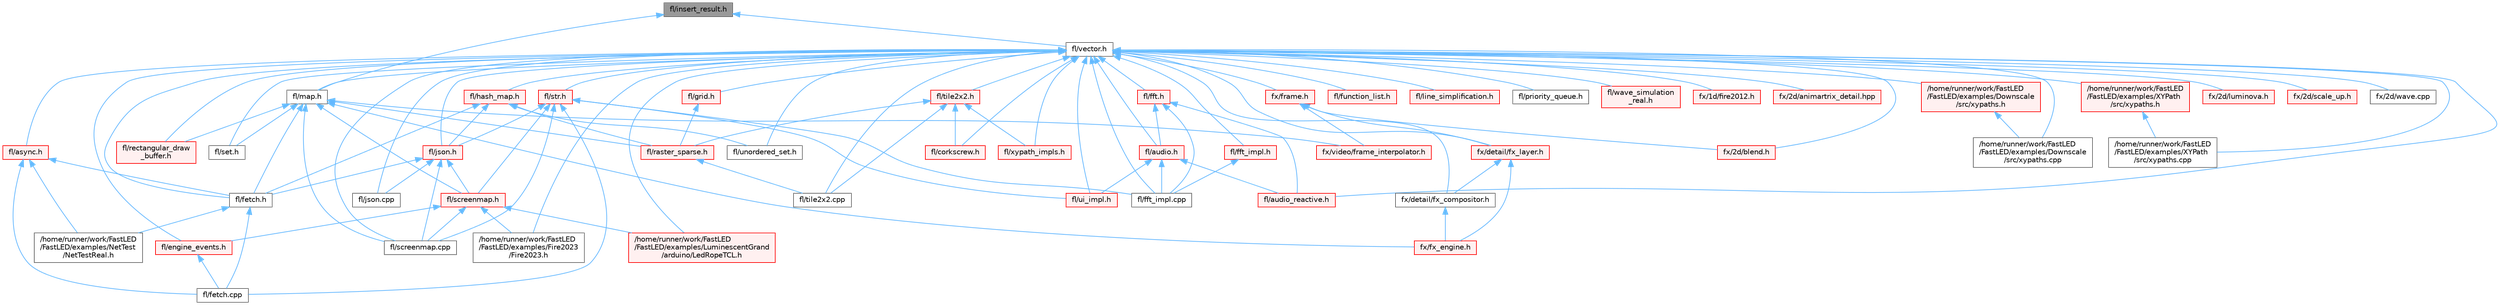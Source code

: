digraph "fl/insert_result.h"
{
 // INTERACTIVE_SVG=YES
 // LATEX_PDF_SIZE
  bgcolor="transparent";
  edge [fontname=Helvetica,fontsize=10,labelfontname=Helvetica,labelfontsize=10];
  node [fontname=Helvetica,fontsize=10,shape=box,height=0.2,width=0.4];
  Node1 [id="Node000001",label="fl/insert_result.h",height=0.2,width=0.4,color="gray40", fillcolor="grey60", style="filled", fontcolor="black",tooltip=" "];
  Node1 -> Node2 [id="edge1_Node000001_Node000002",dir="back",color="steelblue1",style="solid",tooltip=" "];
  Node2 [id="Node000002",label="fl/map.h",height=0.2,width=0.4,color="grey40", fillcolor="white", style="filled",URL="$dc/db7/map_8h.html",tooltip=" "];
  Node2 -> Node3 [id="edge2_Node000002_Node000003",dir="back",color="steelblue1",style="solid",tooltip=" "];
  Node3 [id="Node000003",label="fl/fetch.h",height=0.2,width=0.4,color="grey40", fillcolor="white", style="filled",URL="$d6/d6a/fetch_8h.html",tooltip="Unified HTTP fetch API for FastLED (cross-platform)"];
  Node3 -> Node4 [id="edge3_Node000003_Node000004",dir="back",color="steelblue1",style="solid",tooltip=" "];
  Node4 [id="Node000004",label="/home/runner/work/FastLED\l/FastLED/examples/NetTest\l/NetTestReal.h",height=0.2,width=0.4,color="grey40", fillcolor="white", style="filled",URL="$d5/dec/_net_test_real_8h.html",tooltip=" "];
  Node3 -> Node5 [id="edge4_Node000003_Node000005",dir="back",color="steelblue1",style="solid",tooltip=" "];
  Node5 [id="Node000005",label="fl/fetch.cpp",height=0.2,width=0.4,color="grey40", fillcolor="white", style="filled",URL="$d9/ddd/fetch_8cpp.html",tooltip=" "];
  Node2 -> Node6 [id="edge5_Node000002_Node000006",dir="back",color="steelblue1",style="solid",tooltip=" "];
  Node6 [id="Node000006",label="fl/raster_sparse.h",height=0.2,width=0.4,color="red", fillcolor="#FFF0F0", style="filled",URL="$d4/df9/raster__sparse_8h.html",tooltip=" "];
  Node6 -> Node17 [id="edge6_Node000006_Node000017",dir="back",color="steelblue1",style="solid",tooltip=" "];
  Node17 [id="Node000017",label="fl/tile2x2.cpp",height=0.2,width=0.4,color="grey40", fillcolor="white", style="filled",URL="$db/d15/tile2x2_8cpp.html",tooltip=" "];
  Node2 -> Node21 [id="edge7_Node000002_Node000021",dir="back",color="steelblue1",style="solid",tooltip=" "];
  Node21 [id="Node000021",label="fl/rectangular_draw\l_buffer.h",height=0.2,width=0.4,color="red", fillcolor="#FFF0F0", style="filled",URL="$d9/df3/rectangular__draw__buffer_8h.html",tooltip=" "];
  Node2 -> Node23 [id="edge8_Node000002_Node000023",dir="back",color="steelblue1",style="solid",tooltip=" "];
  Node23 [id="Node000023",label="fl/screenmap.cpp",height=0.2,width=0.4,color="grey40", fillcolor="white", style="filled",URL="$d9/d6f/screenmap_8cpp.html",tooltip=" "];
  Node2 -> Node24 [id="edge9_Node000002_Node000024",dir="back",color="steelblue1",style="solid",tooltip=" "];
  Node24 [id="Node000024",label="fl/screenmap.h",height=0.2,width=0.4,color="red", fillcolor="#FFF0F0", style="filled",URL="$d7/d97/screenmap_8h.html",tooltip=" "];
  Node24 -> Node28 [id="edge10_Node000024_Node000028",dir="back",color="steelblue1",style="solid",tooltip=" "];
  Node28 [id="Node000028",label="/home/runner/work/FastLED\l/FastLED/examples/Fire2023\l/Fire2023.h",height=0.2,width=0.4,color="grey40", fillcolor="white", style="filled",URL="$de/d71/_fire2023_8h.html",tooltip=" "];
  Node24 -> Node35 [id="edge11_Node000024_Node000035",dir="back",color="steelblue1",style="solid",tooltip=" "];
  Node35 [id="Node000035",label="/home/runner/work/FastLED\l/FastLED/examples/LuminescentGrand\l/arduino/LedRopeTCL.h",height=0.2,width=0.4,color="red", fillcolor="#FFF0F0", style="filled",URL="$d9/d7e/_led_rope_t_c_l_8h.html",tooltip=" "];
  Node24 -> Node173 [id="edge12_Node000024_Node000173",dir="back",color="steelblue1",style="solid",tooltip=" "];
  Node173 [id="Node000173",label="fl/engine_events.h",height=0.2,width=0.4,color="red", fillcolor="#FFF0F0", style="filled",URL="$db/dc0/engine__events_8h.html",tooltip=" "];
  Node173 -> Node5 [id="edge13_Node000173_Node000005",dir="back",color="steelblue1",style="solid",tooltip=" "];
  Node24 -> Node23 [id="edge14_Node000024_Node000023",dir="back",color="steelblue1",style="solid",tooltip=" "];
  Node2 -> Node194 [id="edge15_Node000002_Node000194",dir="back",color="steelblue1",style="solid",tooltip=" "];
  Node194 [id="Node000194",label="fl/set.h",height=0.2,width=0.4,color="grey40", fillcolor="white", style="filled",URL="$d4/d13/set_8h.html",tooltip=" "];
  Node2 -> Node179 [id="edge16_Node000002_Node000179",dir="back",color="steelblue1",style="solid",tooltip=" "];
  Node179 [id="Node000179",label="fx/fx_engine.h",height=0.2,width=0.4,color="red", fillcolor="#FFF0F0", style="filled",URL="$d9/d3c/fx__engine_8h.html",tooltip=" "];
  Node2 -> Node189 [id="edge17_Node000002_Node000189",dir="back",color="steelblue1",style="solid",tooltip=" "];
  Node189 [id="Node000189",label="fx/video/frame_interpolator.h",height=0.2,width=0.4,color="red", fillcolor="#FFF0F0", style="filled",URL="$d3/dda/frame__interpolator_8h.html",tooltip=" "];
  Node1 -> Node195 [id="edge18_Node000001_Node000195",dir="back",color="steelblue1",style="solid",tooltip=" "];
  Node195 [id="Node000195",label="fl/vector.h",height=0.2,width=0.4,color="grey40", fillcolor="white", style="filled",URL="$d6/d68/vector_8h.html",tooltip=" "];
  Node195 -> Node196 [id="edge19_Node000195_Node000196",dir="back",color="steelblue1",style="solid",tooltip=" "];
  Node196 [id="Node000196",label="/home/runner/work/FastLED\l/FastLED/examples/Downscale\l/src/xypaths.cpp",height=0.2,width=0.4,color="grey40", fillcolor="white", style="filled",URL="$dd/d96/_downscale_2src_2xypaths_8cpp.html",tooltip=" "];
  Node195 -> Node197 [id="edge20_Node000195_Node000197",dir="back",color="steelblue1",style="solid",tooltip=" "];
  Node197 [id="Node000197",label="/home/runner/work/FastLED\l/FastLED/examples/Downscale\l/src/xypaths.h",height=0.2,width=0.4,color="red", fillcolor="#FFF0F0", style="filled",URL="$de/d75/_downscale_2src_2xypaths_8h.html",tooltip=" "];
  Node197 -> Node196 [id="edge21_Node000197_Node000196",dir="back",color="steelblue1",style="solid",tooltip=" "];
  Node195 -> Node28 [id="edge22_Node000195_Node000028",dir="back",color="steelblue1",style="solid",tooltip=" "];
  Node195 -> Node35 [id="edge23_Node000195_Node000035",dir="back",color="steelblue1",style="solid",tooltip=" "];
  Node195 -> Node198 [id="edge24_Node000195_Node000198",dir="back",color="steelblue1",style="solid",tooltip=" "];
  Node198 [id="Node000198",label="/home/runner/work/FastLED\l/FastLED/examples/XYPath\l/src/xypaths.cpp",height=0.2,width=0.4,color="grey40", fillcolor="white", style="filled",URL="$d8/d55/_x_y_path_2src_2xypaths_8cpp.html",tooltip=" "];
  Node195 -> Node199 [id="edge25_Node000195_Node000199",dir="back",color="steelblue1",style="solid",tooltip=" "];
  Node199 [id="Node000199",label="/home/runner/work/FastLED\l/FastLED/examples/XYPath\l/src/xypaths.h",height=0.2,width=0.4,color="red", fillcolor="#FFF0F0", style="filled",URL="$d7/d5e/_x_y_path_2src_2xypaths_8h.html",tooltip=" "];
  Node199 -> Node198 [id="edge26_Node000199_Node000198",dir="back",color="steelblue1",style="solid",tooltip=" "];
  Node195 -> Node200 [id="edge27_Node000195_Node000200",dir="back",color="steelblue1",style="solid",tooltip=" "];
  Node200 [id="Node000200",label="fl/async.h",height=0.2,width=0.4,color="red", fillcolor="#FFF0F0", style="filled",URL="$df/d4c/src_2fl_2async_8h.html",tooltip="Generic asynchronous task management for FastLED."];
  Node200 -> Node4 [id="edge28_Node000200_Node000004",dir="back",color="steelblue1",style="solid",tooltip=" "];
  Node200 -> Node5 [id="edge29_Node000200_Node000005",dir="back",color="steelblue1",style="solid",tooltip=" "];
  Node200 -> Node3 [id="edge30_Node000200_Node000003",dir="back",color="steelblue1",style="solid",tooltip=" "];
  Node195 -> Node203 [id="edge31_Node000195_Node000203",dir="back",color="steelblue1",style="solid",tooltip=" "];
  Node203 [id="Node000203",label="fl/audio.h",height=0.2,width=0.4,color="red", fillcolor="#FFF0F0", style="filled",URL="$da/d09/audio_8h.html",tooltip=" "];
  Node203 -> Node205 [id="edge32_Node000203_Node000205",dir="back",color="steelblue1",style="solid",tooltip=" "];
  Node205 [id="Node000205",label="fl/audio_reactive.h",height=0.2,width=0.4,color="red", fillcolor="#FFF0F0", style="filled",URL="$d1/d9a/audio__reactive_8h.html",tooltip=" "];
  Node203 -> Node137 [id="edge33_Node000203_Node000137",dir="back",color="steelblue1",style="solid",tooltip=" "];
  Node137 [id="Node000137",label="fl/fft_impl.cpp",height=0.2,width=0.4,color="grey40", fillcolor="white", style="filled",URL="$d1/dff/fft__impl_8cpp.html",tooltip=" "];
  Node203 -> Node207 [id="edge34_Node000203_Node000207",dir="back",color="steelblue1",style="solid",tooltip=" "];
  Node207 [id="Node000207",label="fl/ui_impl.h",height=0.2,width=0.4,color="red", fillcolor="#FFF0F0", style="filled",URL="$d6/dc0/ui__impl_8h.html",tooltip=" "];
  Node195 -> Node205 [id="edge35_Node000195_Node000205",dir="back",color="steelblue1",style="solid",tooltip=" "];
  Node195 -> Node208 [id="edge36_Node000195_Node000208",dir="back",color="steelblue1",style="solid",tooltip=" "];
  Node208 [id="Node000208",label="fl/corkscrew.h",height=0.2,width=0.4,color="red", fillcolor="#FFF0F0", style="filled",URL="$d1/dd4/src_2fl_2corkscrew_8h.html",tooltip="Corkscrew LED strip projection and rendering."];
  Node195 -> Node173 [id="edge37_Node000195_Node000173",dir="back",color="steelblue1",style="solid",tooltip=" "];
  Node195 -> Node3 [id="edge38_Node000195_Node000003",dir="back",color="steelblue1",style="solid",tooltip=" "];
  Node195 -> Node209 [id="edge39_Node000195_Node000209",dir="back",color="steelblue1",style="solid",tooltip=" "];
  Node209 [id="Node000209",label="fl/fft.h",height=0.2,width=0.4,color="red", fillcolor="#FFF0F0", style="filled",URL="$d7/d76/fft_8h.html",tooltip=" "];
  Node209 -> Node203 [id="edge40_Node000209_Node000203",dir="back",color="steelblue1",style="solid",tooltip=" "];
  Node209 -> Node205 [id="edge41_Node000209_Node000205",dir="back",color="steelblue1",style="solid",tooltip=" "];
  Node209 -> Node137 [id="edge42_Node000209_Node000137",dir="back",color="steelblue1",style="solid",tooltip=" "];
  Node195 -> Node137 [id="edge43_Node000195_Node000137",dir="back",color="steelblue1",style="solid",tooltip=" "];
  Node195 -> Node213 [id="edge44_Node000195_Node000213",dir="back",color="steelblue1",style="solid",tooltip=" "];
  Node213 [id="Node000213",label="fl/fft_impl.h",height=0.2,width=0.4,color="red", fillcolor="#FFF0F0", style="filled",URL="$df/d73/fft__impl_8h.html",tooltip=" "];
  Node213 -> Node137 [id="edge45_Node000213_Node000137",dir="back",color="steelblue1",style="solid",tooltip=" "];
  Node195 -> Node214 [id="edge46_Node000195_Node000214",dir="back",color="steelblue1",style="solid",tooltip=" "];
  Node214 [id="Node000214",label="fl/function_list.h",height=0.2,width=0.4,color="red", fillcolor="#FFF0F0", style="filled",URL="$d0/d64/function__list_8h.html",tooltip=" "];
  Node195 -> Node215 [id="edge47_Node000195_Node000215",dir="back",color="steelblue1",style="solid",tooltip=" "];
  Node215 [id="Node000215",label="fl/grid.h",height=0.2,width=0.4,color="red", fillcolor="#FFF0F0", style="filled",URL="$da/d15/grid_8h.html",tooltip=" "];
  Node215 -> Node6 [id="edge48_Node000215_Node000006",dir="back",color="steelblue1",style="solid",tooltip=" "];
  Node195 -> Node218 [id="edge49_Node000195_Node000218",dir="back",color="steelblue1",style="solid",tooltip=" "];
  Node218 [id="Node000218",label="fl/hash_map.h",height=0.2,width=0.4,color="red", fillcolor="#FFF0F0", style="filled",URL="$d6/d13/hash__map_8h.html",tooltip=" "];
  Node218 -> Node3 [id="edge50_Node000218_Node000003",dir="back",color="steelblue1",style="solid",tooltip=" "];
  Node218 -> Node223 [id="edge51_Node000218_Node000223",dir="back",color="steelblue1",style="solid",tooltip=" "];
  Node223 [id="Node000223",label="fl/json.h",height=0.2,width=0.4,color="red", fillcolor="#FFF0F0", style="filled",URL="$d7/d91/fl_2json_8h.html",tooltip="FastLED's Elegant JSON Library: fl::Json"];
  Node223 -> Node3 [id="edge52_Node000223_Node000003",dir="back",color="steelblue1",style="solid",tooltip=" "];
  Node223 -> Node224 [id="edge53_Node000223_Node000224",dir="back",color="steelblue1",style="solid",tooltip=" "];
  Node224 [id="Node000224",label="fl/json.cpp",height=0.2,width=0.4,color="grey40", fillcolor="white", style="filled",URL="$dd/d55/json_8cpp.html",tooltip=" "];
  Node223 -> Node23 [id="edge54_Node000223_Node000023",dir="back",color="steelblue1",style="solid",tooltip=" "];
  Node223 -> Node24 [id="edge55_Node000223_Node000024",dir="back",color="steelblue1",style="solid",tooltip=" "];
  Node218 -> Node6 [id="edge56_Node000218_Node000006",dir="back",color="steelblue1",style="solid",tooltip=" "];
  Node218 -> Node225 [id="edge57_Node000218_Node000225",dir="back",color="steelblue1",style="solid",tooltip=" "];
  Node225 [id="Node000225",label="fl/unordered_set.h",height=0.2,width=0.4,color="grey40", fillcolor="white", style="filled",URL="$df/d26/unordered__set_8h.html",tooltip=" "];
  Node195 -> Node224 [id="edge58_Node000195_Node000224",dir="back",color="steelblue1",style="solid",tooltip=" "];
  Node195 -> Node223 [id="edge59_Node000195_Node000223",dir="back",color="steelblue1",style="solid",tooltip=" "];
  Node195 -> Node226 [id="edge60_Node000195_Node000226",dir="back",color="steelblue1",style="solid",tooltip=" "];
  Node226 [id="Node000226",label="fl/line_simplification.h",height=0.2,width=0.4,color="red", fillcolor="#FFF0F0", style="filled",URL="$d8/da7/line__simplification_8h.html",tooltip=" "];
  Node195 -> Node2 [id="edge61_Node000195_Node000002",dir="back",color="steelblue1",style="solid",tooltip=" "];
  Node195 -> Node228 [id="edge62_Node000195_Node000228",dir="back",color="steelblue1",style="solid",tooltip=" "];
  Node228 [id="Node000228",label="fl/priority_queue.h",height=0.2,width=0.4,color="grey40", fillcolor="white", style="filled",URL="$d4/da1/priority__queue_8h.html",tooltip=" "];
  Node195 -> Node21 [id="edge63_Node000195_Node000021",dir="back",color="steelblue1",style="solid",tooltip=" "];
  Node195 -> Node23 [id="edge64_Node000195_Node000023",dir="back",color="steelblue1",style="solid",tooltip=" "];
  Node195 -> Node194 [id="edge65_Node000195_Node000194",dir="back",color="steelblue1",style="solid",tooltip=" "];
  Node195 -> Node229 [id="edge66_Node000195_Node000229",dir="back",color="steelblue1",style="solid",tooltip=" "];
  Node229 [id="Node000229",label="fl/str.h",height=0.2,width=0.4,color="red", fillcolor="#FFF0F0", style="filled",URL="$d1/d93/str_8h.html",tooltip=" "];
  Node229 -> Node5 [id="edge67_Node000229_Node000005",dir="back",color="steelblue1",style="solid",tooltip=" "];
  Node229 -> Node137 [id="edge68_Node000229_Node000137",dir="back",color="steelblue1",style="solid",tooltip=" "];
  Node229 -> Node223 [id="edge69_Node000229_Node000223",dir="back",color="steelblue1",style="solid",tooltip=" "];
  Node229 -> Node23 [id="edge70_Node000229_Node000023",dir="back",color="steelblue1",style="solid",tooltip=" "];
  Node229 -> Node24 [id="edge71_Node000229_Node000024",dir="back",color="steelblue1",style="solid",tooltip=" "];
  Node229 -> Node207 [id="edge72_Node000229_Node000207",dir="back",color="steelblue1",style="solid",tooltip=" "];
  Node195 -> Node17 [id="edge73_Node000195_Node000017",dir="back",color="steelblue1",style="solid",tooltip=" "];
  Node195 -> Node262 [id="edge74_Node000195_Node000262",dir="back",color="steelblue1",style="solid",tooltip=" "];
  Node262 [id="Node000262",label="fl/tile2x2.h",height=0.2,width=0.4,color="red", fillcolor="#FFF0F0", style="filled",URL="$d2/db4/tile2x2_8h.html",tooltip=" "];
  Node262 -> Node208 [id="edge75_Node000262_Node000208",dir="back",color="steelblue1",style="solid",tooltip=" "];
  Node262 -> Node6 [id="edge76_Node000262_Node000006",dir="back",color="steelblue1",style="solid",tooltip=" "];
  Node262 -> Node17 [id="edge77_Node000262_Node000017",dir="back",color="steelblue1",style="solid",tooltip=" "];
  Node262 -> Node247 [id="edge78_Node000262_Node000247",dir="back",color="steelblue1",style="solid",tooltip=" "];
  Node247 [id="Node000247",label="fl/xypath_impls.h",height=0.2,width=0.4,color="red", fillcolor="#FFF0F0", style="filled",URL="$d8/d5f/xypath__impls_8h.html",tooltip=" "];
  Node195 -> Node207 [id="edge79_Node000195_Node000207",dir="back",color="steelblue1",style="solid",tooltip=" "];
  Node195 -> Node225 [id="edge80_Node000195_Node000225",dir="back",color="steelblue1",style="solid",tooltip=" "];
  Node195 -> Node268 [id="edge81_Node000195_Node000268",dir="back",color="steelblue1",style="solid",tooltip=" "];
  Node268 [id="Node000268",label="fl/wave_simulation\l_real.h",height=0.2,width=0.4,color="red", fillcolor="#FFF0F0", style="filled",URL="$dd/d8e/wave__simulation__real_8h.html",tooltip=" "];
  Node195 -> Node247 [id="edge82_Node000195_Node000247",dir="back",color="steelblue1",style="solid",tooltip=" "];
  Node195 -> Node141 [id="edge83_Node000195_Node000141",dir="back",color="steelblue1",style="solid",tooltip=" "];
  Node141 [id="Node000141",label="fx/1d/fire2012.h",height=0.2,width=0.4,color="red", fillcolor="#FFF0F0", style="filled",URL="$d5/dcb/fire2012_8h.html",tooltip=" "];
  Node195 -> Node330 [id="edge84_Node000195_Node000330",dir="back",color="steelblue1",style="solid",tooltip=" "];
  Node330 [id="Node000330",label="fx/2d/animartrix_detail.hpp",height=0.2,width=0.4,color="red", fillcolor="#FFF0F0", style="filled",URL="$d3/d3b/animartrix__detail_8hpp.html",tooltip=" "];
  Node195 -> Node270 [id="edge85_Node000195_Node000270",dir="back",color="steelblue1",style="solid",tooltip=" "];
  Node270 [id="Node000270",label="fx/2d/blend.h",height=0.2,width=0.4,color="red", fillcolor="#FFF0F0", style="filled",URL="$d8/d4e/blend_8h.html",tooltip=" "];
  Node195 -> Node146 [id="edge86_Node000195_Node000146",dir="back",color="steelblue1",style="solid",tooltip=" "];
  Node146 [id="Node000146",label="fx/2d/luminova.h",height=0.2,width=0.4,color="red", fillcolor="#FFF0F0", style="filled",URL="$d4/dd9/src_2fx_22d_2luminova_8h.html",tooltip=" "];
  Node195 -> Node267 [id="edge87_Node000195_Node000267",dir="back",color="steelblue1",style="solid",tooltip=" "];
  Node267 [id="Node000267",label="fx/2d/scale_up.h",height=0.2,width=0.4,color="red", fillcolor="#FFF0F0", style="filled",URL="$d2/d74/scale__up_8h.html",tooltip="Expands a grid using bilinear interpolation and scaling up."];
  Node195 -> Node168 [id="edge88_Node000195_Node000168",dir="back",color="steelblue1",style="solid",tooltip=" "];
  Node168 [id="Node000168",label="fx/2d/wave.cpp",height=0.2,width=0.4,color="grey40", fillcolor="white", style="filled",URL="$d4/d7c/src_2fx_22d_2wave_8cpp.html",tooltip=" "];
  Node195 -> Node274 [id="edge89_Node000195_Node000274",dir="back",color="steelblue1",style="solid",tooltip=" "];
  Node274 [id="Node000274",label="fx/detail/fx_compositor.h",height=0.2,width=0.4,color="grey40", fillcolor="white", style="filled",URL="$d5/d6b/fx__compositor_8h.html",tooltip=" "];
  Node274 -> Node179 [id="edge90_Node000274_Node000179",dir="back",color="steelblue1",style="solid",tooltip=" "];
  Node195 -> Node273 [id="edge91_Node000195_Node000273",dir="back",color="steelblue1",style="solid",tooltip=" "];
  Node273 [id="Node000273",label="fx/detail/fx_layer.h",height=0.2,width=0.4,color="red", fillcolor="#FFF0F0", style="filled",URL="$d7/d2f/fx__layer_8h.html",tooltip=" "];
  Node273 -> Node274 [id="edge92_Node000273_Node000274",dir="back",color="steelblue1",style="solid",tooltip=" "];
  Node273 -> Node179 [id="edge93_Node000273_Node000179",dir="back",color="steelblue1",style="solid",tooltip=" "];
  Node195 -> Node272 [id="edge94_Node000195_Node000272",dir="back",color="steelblue1",style="solid",tooltip=" "];
  Node272 [id="Node000272",label="fx/frame.h",height=0.2,width=0.4,color="red", fillcolor="#FFF0F0", style="filled",URL="$df/d7d/frame_8h.html",tooltip=" "];
  Node272 -> Node270 [id="edge95_Node000272_Node000270",dir="back",color="steelblue1",style="solid",tooltip=" "];
  Node272 -> Node273 [id="edge96_Node000272_Node000273",dir="back",color="steelblue1",style="solid",tooltip=" "];
  Node272 -> Node189 [id="edge97_Node000272_Node000189",dir="back",color="steelblue1",style="solid",tooltip=" "];
}
